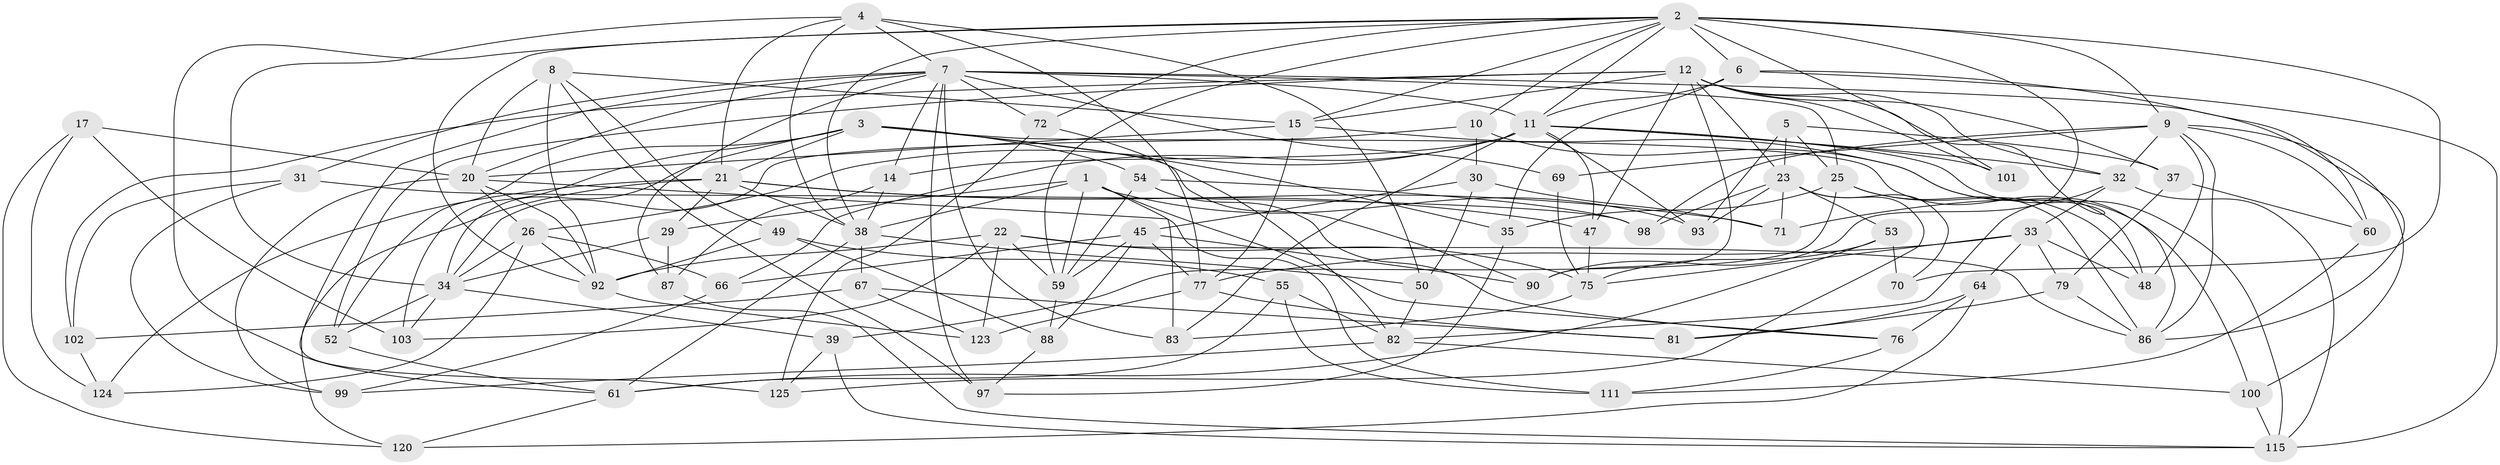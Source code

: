 // original degree distribution, {4: 1.0}
// Generated by graph-tools (version 1.1) at 2025/20/03/04/25 18:20:30]
// undirected, 76 vertices, 199 edges
graph export_dot {
graph [start="1"]
  node [color=gray90,style=filled];
  1 [super="+104"];
  2 [super="+80+56+105+51"];
  3 [super="+13+58"];
  4 [super="+114"];
  5;
  6 [super="+19"];
  7 [super="+84+27"];
  8 [super="+85"];
  9 [super="+28"];
  10;
  11 [super="+24+122+16"];
  12 [super="+41"];
  14;
  15 [super="+68"];
  17;
  20 [super="+36"];
  21 [super="+46"];
  22 [super="+118"];
  23 [super="+63"];
  25 [super="+108"];
  26 [super="+112"];
  29;
  30;
  31;
  32 [super="+44"];
  33 [super="+62"];
  34 [super="+73"];
  35;
  37;
  38 [super="+65+109"];
  39;
  45 [super="+57"];
  47;
  48;
  49;
  50;
  52;
  53;
  54;
  55;
  59 [super="+96"];
  60;
  61 [super="+110"];
  64;
  66;
  67;
  69;
  70;
  71;
  72;
  75 [super="+91"];
  76;
  77 [super="+128"];
  79;
  81;
  82 [super="+121"];
  83;
  86 [super="+106"];
  87;
  88;
  90;
  92 [super="+127+95"];
  93;
  97;
  98;
  99;
  100;
  101;
  102;
  103;
  111;
  115 [super="+116"];
  120;
  123;
  124;
  125;
  1 -- 29;
  1 -- 76;
  1 -- 83;
  1 -- 59;
  1 -- 93;
  1 -- 38;
  2 -- 101 [weight=2];
  2 -- 59;
  2 -- 10;
  2 -- 90;
  2 -- 72;
  2 -- 15;
  2 -- 11;
  2 -- 6 [weight=2];
  2 -- 70 [weight=2];
  2 -- 9;
  2 -- 92;
  2 -- 38;
  2 -- 61;
  3 -- 35;
  3 -- 34;
  3 -- 48;
  3 -- 90;
  3 -- 52;
  3 -- 21;
  3 -- 54;
  3 -- 103;
  4 -- 21;
  4 -- 38;
  4 -- 77;
  4 -- 50;
  4 -- 7;
  4 -- 34;
  5 -- 93;
  5 -- 37;
  5 -- 23;
  5 -- 25;
  6 -- 35;
  6 -- 115;
  6 -- 11;
  6 -- 60;
  7 -- 25;
  7 -- 83;
  7 -- 69 [weight=2];
  7 -- 87;
  7 -- 125;
  7 -- 31;
  7 -- 97;
  7 -- 72;
  7 -- 14;
  7 -- 86;
  7 -- 20;
  7 -- 11;
  8 -- 97;
  8 -- 49;
  8 -- 92 [weight=2];
  8 -- 15;
  8 -- 20;
  9 -- 48;
  9 -- 60;
  9 -- 69;
  9 -- 32;
  9 -- 98;
  9 -- 100;
  9 -- 86;
  10 -- 30;
  10 -- 86;
  10 -- 34;
  11 -- 14;
  11 -- 115;
  11 -- 83;
  11 -- 93;
  11 -- 47;
  11 -- 32;
  11 -- 66;
  11 -- 101;
  11 -- 26;
  12 -- 47;
  12 -- 101;
  12 -- 32;
  12 -- 37;
  12 -- 102;
  12 -- 71;
  12 -- 15;
  12 -- 52;
  12 -- 23;
  12 -- 90;
  14 -- 87;
  14 -- 38;
  15 -- 100;
  15 -- 77;
  15 -- 20;
  17 -- 103;
  17 -- 20;
  17 -- 120;
  17 -- 124;
  20 -- 111;
  20 -- 99;
  20 -- 26;
  20 -- 92;
  21 -- 124;
  21 -- 71;
  21 -- 120;
  21 -- 29;
  21 -- 47;
  21 -- 38;
  22 -- 86;
  22 -- 103;
  22 -- 59;
  22 -- 123;
  22 -- 75;
  22 -- 92;
  23 -- 125;
  23 -- 70;
  23 -- 98;
  23 -- 53;
  23 -- 71;
  23 -- 93;
  25 -- 39;
  25 -- 86;
  25 -- 48;
  25 -- 35;
  26 -- 124;
  26 -- 34;
  26 -- 66;
  26 -- 92;
  29 -- 87;
  29 -- 34;
  30 -- 71;
  30 -- 50;
  30 -- 45;
  31 -- 99;
  31 -- 102;
  31 -- 98;
  32 -- 115;
  32 -- 82;
  32 -- 33;
  33 -- 79;
  33 -- 64;
  33 -- 77;
  33 -- 48;
  33 -- 75;
  34 -- 39;
  34 -- 52;
  34 -- 103;
  35 -- 97;
  37 -- 79;
  37 -- 60;
  38 -- 50;
  38 -- 67;
  38 -- 61;
  39 -- 125;
  39 -- 115;
  45 -- 88;
  45 -- 66;
  45 -- 59;
  45 -- 90;
  45 -- 77;
  47 -- 75;
  49 -- 55;
  49 -- 88;
  49 -- 92;
  50 -- 82;
  52 -- 61;
  53 -- 70;
  53 -- 75;
  53 -- 61;
  54 -- 76;
  54 -- 59;
  54 -- 98;
  55 -- 111;
  55 -- 61;
  55 -- 82;
  59 -- 88;
  60 -- 111;
  61 -- 120;
  64 -- 120;
  64 -- 76;
  64 -- 81;
  66 -- 99;
  67 -- 102;
  67 -- 81;
  67 -- 123;
  69 -- 75;
  72 -- 125;
  72 -- 82;
  75 -- 83;
  76 -- 111;
  77 -- 123;
  77 -- 81;
  79 -- 81;
  79 -- 86;
  82 -- 99;
  82 -- 100;
  87 -- 115;
  88 -- 97;
  92 -- 123;
  100 -- 115;
  102 -- 124;
}
